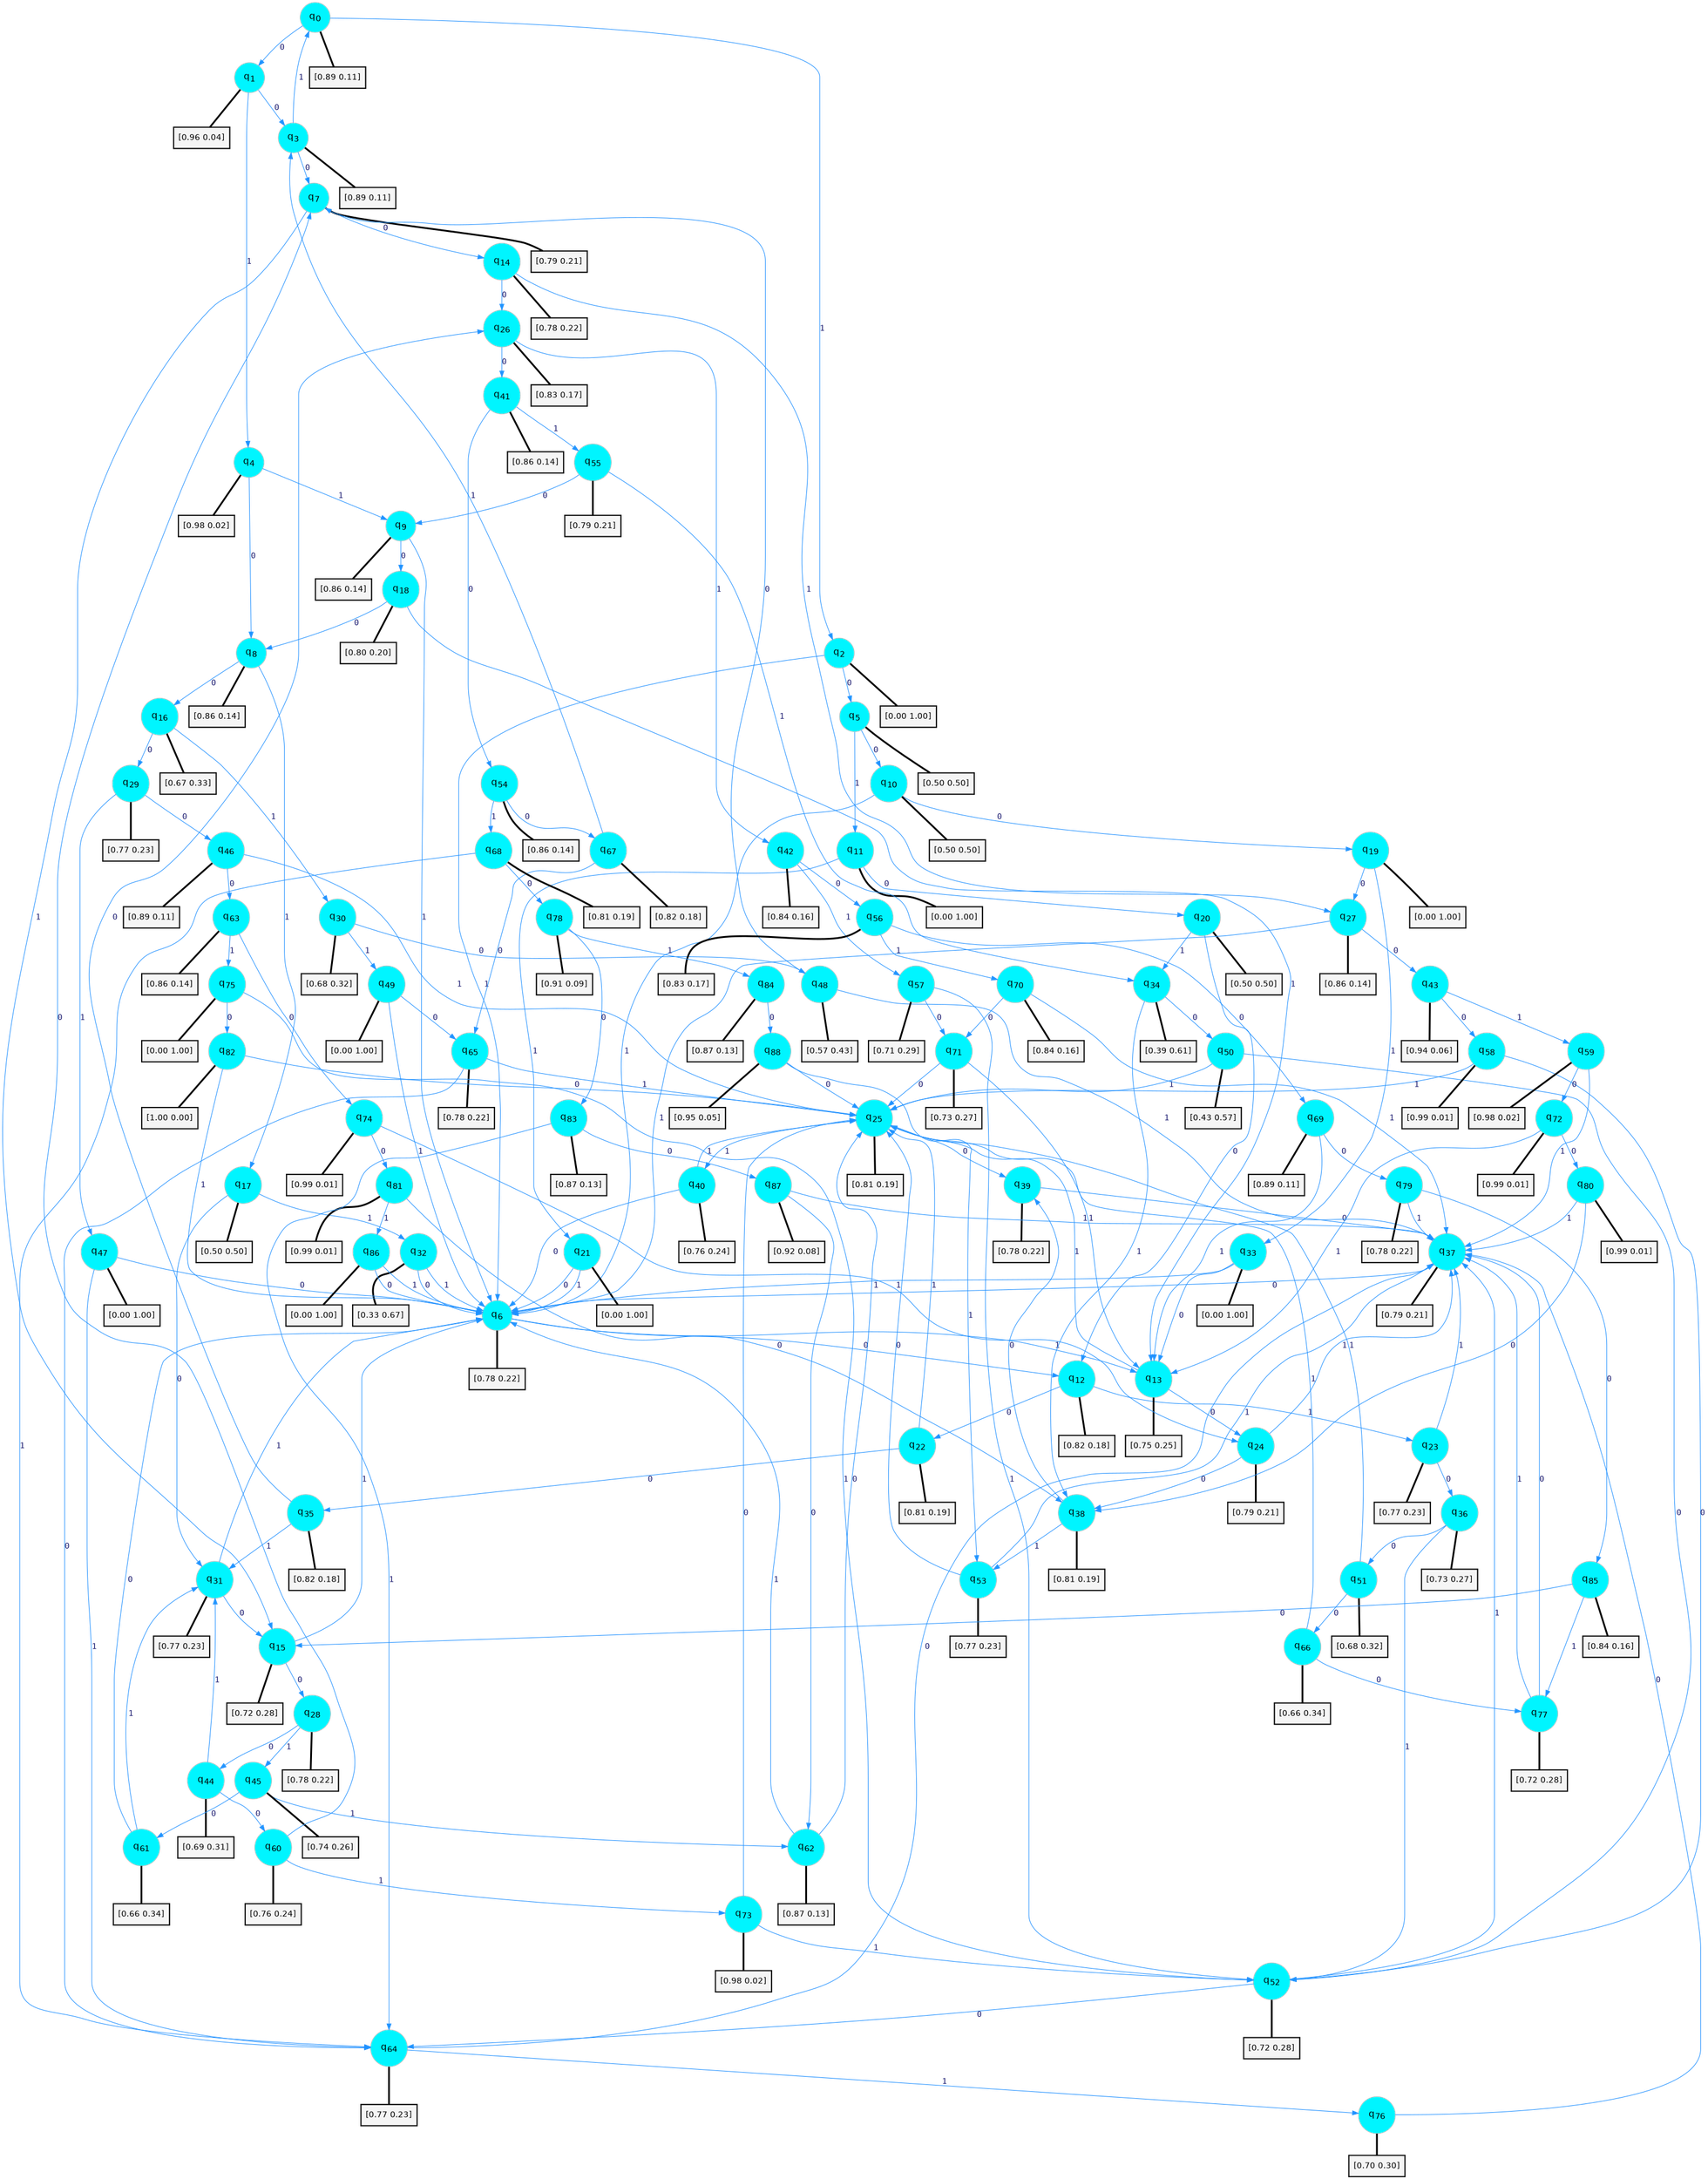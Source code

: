 digraph G {
graph [
bgcolor=transparent, dpi=300, rankdir=TD, size="40,25"];
node [
color=gray, fillcolor=turquoise1, fontcolor=black, fontname=Helvetica, fontsize=16, fontweight=bold, shape=circle, style=filled];
edge [
arrowsize=1, color=dodgerblue1, fontcolor=midnightblue, fontname=courier, fontweight=bold, penwidth=1, style=solid, weight=20];
0[label=<q<SUB>0</SUB>>];
1[label=<q<SUB>1</SUB>>];
2[label=<q<SUB>2</SUB>>];
3[label=<q<SUB>3</SUB>>];
4[label=<q<SUB>4</SUB>>];
5[label=<q<SUB>5</SUB>>];
6[label=<q<SUB>6</SUB>>];
7[label=<q<SUB>7</SUB>>];
8[label=<q<SUB>8</SUB>>];
9[label=<q<SUB>9</SUB>>];
10[label=<q<SUB>10</SUB>>];
11[label=<q<SUB>11</SUB>>];
12[label=<q<SUB>12</SUB>>];
13[label=<q<SUB>13</SUB>>];
14[label=<q<SUB>14</SUB>>];
15[label=<q<SUB>15</SUB>>];
16[label=<q<SUB>16</SUB>>];
17[label=<q<SUB>17</SUB>>];
18[label=<q<SUB>18</SUB>>];
19[label=<q<SUB>19</SUB>>];
20[label=<q<SUB>20</SUB>>];
21[label=<q<SUB>21</SUB>>];
22[label=<q<SUB>22</SUB>>];
23[label=<q<SUB>23</SUB>>];
24[label=<q<SUB>24</SUB>>];
25[label=<q<SUB>25</SUB>>];
26[label=<q<SUB>26</SUB>>];
27[label=<q<SUB>27</SUB>>];
28[label=<q<SUB>28</SUB>>];
29[label=<q<SUB>29</SUB>>];
30[label=<q<SUB>30</SUB>>];
31[label=<q<SUB>31</SUB>>];
32[label=<q<SUB>32</SUB>>];
33[label=<q<SUB>33</SUB>>];
34[label=<q<SUB>34</SUB>>];
35[label=<q<SUB>35</SUB>>];
36[label=<q<SUB>36</SUB>>];
37[label=<q<SUB>37</SUB>>];
38[label=<q<SUB>38</SUB>>];
39[label=<q<SUB>39</SUB>>];
40[label=<q<SUB>40</SUB>>];
41[label=<q<SUB>41</SUB>>];
42[label=<q<SUB>42</SUB>>];
43[label=<q<SUB>43</SUB>>];
44[label=<q<SUB>44</SUB>>];
45[label=<q<SUB>45</SUB>>];
46[label=<q<SUB>46</SUB>>];
47[label=<q<SUB>47</SUB>>];
48[label=<q<SUB>48</SUB>>];
49[label=<q<SUB>49</SUB>>];
50[label=<q<SUB>50</SUB>>];
51[label=<q<SUB>51</SUB>>];
52[label=<q<SUB>52</SUB>>];
53[label=<q<SUB>53</SUB>>];
54[label=<q<SUB>54</SUB>>];
55[label=<q<SUB>55</SUB>>];
56[label=<q<SUB>56</SUB>>];
57[label=<q<SUB>57</SUB>>];
58[label=<q<SUB>58</SUB>>];
59[label=<q<SUB>59</SUB>>];
60[label=<q<SUB>60</SUB>>];
61[label=<q<SUB>61</SUB>>];
62[label=<q<SUB>62</SUB>>];
63[label=<q<SUB>63</SUB>>];
64[label=<q<SUB>64</SUB>>];
65[label=<q<SUB>65</SUB>>];
66[label=<q<SUB>66</SUB>>];
67[label=<q<SUB>67</SUB>>];
68[label=<q<SUB>68</SUB>>];
69[label=<q<SUB>69</SUB>>];
70[label=<q<SUB>70</SUB>>];
71[label=<q<SUB>71</SUB>>];
72[label=<q<SUB>72</SUB>>];
73[label=<q<SUB>73</SUB>>];
74[label=<q<SUB>74</SUB>>];
75[label=<q<SUB>75</SUB>>];
76[label=<q<SUB>76</SUB>>];
77[label=<q<SUB>77</SUB>>];
78[label=<q<SUB>78</SUB>>];
79[label=<q<SUB>79</SUB>>];
80[label=<q<SUB>80</SUB>>];
81[label=<q<SUB>81</SUB>>];
82[label=<q<SUB>82</SUB>>];
83[label=<q<SUB>83</SUB>>];
84[label=<q<SUB>84</SUB>>];
85[label=<q<SUB>85</SUB>>];
86[label=<q<SUB>86</SUB>>];
87[label=<q<SUB>87</SUB>>];
88[label=<q<SUB>88</SUB>>];
89[label="[0.89 0.11]", shape=box,fontcolor=black, fontname=Helvetica, fontsize=14, penwidth=2, fillcolor=whitesmoke,color=black];
90[label="[0.96 0.04]", shape=box,fontcolor=black, fontname=Helvetica, fontsize=14, penwidth=2, fillcolor=whitesmoke,color=black];
91[label="[0.00 1.00]", shape=box,fontcolor=black, fontname=Helvetica, fontsize=14, penwidth=2, fillcolor=whitesmoke,color=black];
92[label="[0.89 0.11]", shape=box,fontcolor=black, fontname=Helvetica, fontsize=14, penwidth=2, fillcolor=whitesmoke,color=black];
93[label="[0.98 0.02]", shape=box,fontcolor=black, fontname=Helvetica, fontsize=14, penwidth=2, fillcolor=whitesmoke,color=black];
94[label="[0.50 0.50]", shape=box,fontcolor=black, fontname=Helvetica, fontsize=14, penwidth=2, fillcolor=whitesmoke,color=black];
95[label="[0.78 0.22]", shape=box,fontcolor=black, fontname=Helvetica, fontsize=14, penwidth=2, fillcolor=whitesmoke,color=black];
96[label="[0.79 0.21]", shape=box,fontcolor=black, fontname=Helvetica, fontsize=14, penwidth=2, fillcolor=whitesmoke,color=black];
97[label="[0.86 0.14]", shape=box,fontcolor=black, fontname=Helvetica, fontsize=14, penwidth=2, fillcolor=whitesmoke,color=black];
98[label="[0.86 0.14]", shape=box,fontcolor=black, fontname=Helvetica, fontsize=14, penwidth=2, fillcolor=whitesmoke,color=black];
99[label="[0.50 0.50]", shape=box,fontcolor=black, fontname=Helvetica, fontsize=14, penwidth=2, fillcolor=whitesmoke,color=black];
100[label="[0.00 1.00]", shape=box,fontcolor=black, fontname=Helvetica, fontsize=14, penwidth=2, fillcolor=whitesmoke,color=black];
101[label="[0.82 0.18]", shape=box,fontcolor=black, fontname=Helvetica, fontsize=14, penwidth=2, fillcolor=whitesmoke,color=black];
102[label="[0.75 0.25]", shape=box,fontcolor=black, fontname=Helvetica, fontsize=14, penwidth=2, fillcolor=whitesmoke,color=black];
103[label="[0.78 0.22]", shape=box,fontcolor=black, fontname=Helvetica, fontsize=14, penwidth=2, fillcolor=whitesmoke,color=black];
104[label="[0.72 0.28]", shape=box,fontcolor=black, fontname=Helvetica, fontsize=14, penwidth=2, fillcolor=whitesmoke,color=black];
105[label="[0.67 0.33]", shape=box,fontcolor=black, fontname=Helvetica, fontsize=14, penwidth=2, fillcolor=whitesmoke,color=black];
106[label="[0.50 0.50]", shape=box,fontcolor=black, fontname=Helvetica, fontsize=14, penwidth=2, fillcolor=whitesmoke,color=black];
107[label="[0.80 0.20]", shape=box,fontcolor=black, fontname=Helvetica, fontsize=14, penwidth=2, fillcolor=whitesmoke,color=black];
108[label="[0.00 1.00]", shape=box,fontcolor=black, fontname=Helvetica, fontsize=14, penwidth=2, fillcolor=whitesmoke,color=black];
109[label="[0.50 0.50]", shape=box,fontcolor=black, fontname=Helvetica, fontsize=14, penwidth=2, fillcolor=whitesmoke,color=black];
110[label="[0.00 1.00]", shape=box,fontcolor=black, fontname=Helvetica, fontsize=14, penwidth=2, fillcolor=whitesmoke,color=black];
111[label="[0.81 0.19]", shape=box,fontcolor=black, fontname=Helvetica, fontsize=14, penwidth=2, fillcolor=whitesmoke,color=black];
112[label="[0.77 0.23]", shape=box,fontcolor=black, fontname=Helvetica, fontsize=14, penwidth=2, fillcolor=whitesmoke,color=black];
113[label="[0.79 0.21]", shape=box,fontcolor=black, fontname=Helvetica, fontsize=14, penwidth=2, fillcolor=whitesmoke,color=black];
114[label="[0.81 0.19]", shape=box,fontcolor=black, fontname=Helvetica, fontsize=14, penwidth=2, fillcolor=whitesmoke,color=black];
115[label="[0.83 0.17]", shape=box,fontcolor=black, fontname=Helvetica, fontsize=14, penwidth=2, fillcolor=whitesmoke,color=black];
116[label="[0.86 0.14]", shape=box,fontcolor=black, fontname=Helvetica, fontsize=14, penwidth=2, fillcolor=whitesmoke,color=black];
117[label="[0.78 0.22]", shape=box,fontcolor=black, fontname=Helvetica, fontsize=14, penwidth=2, fillcolor=whitesmoke,color=black];
118[label="[0.77 0.23]", shape=box,fontcolor=black, fontname=Helvetica, fontsize=14, penwidth=2, fillcolor=whitesmoke,color=black];
119[label="[0.68 0.32]", shape=box,fontcolor=black, fontname=Helvetica, fontsize=14, penwidth=2, fillcolor=whitesmoke,color=black];
120[label="[0.77 0.23]", shape=box,fontcolor=black, fontname=Helvetica, fontsize=14, penwidth=2, fillcolor=whitesmoke,color=black];
121[label="[0.33 0.67]", shape=box,fontcolor=black, fontname=Helvetica, fontsize=14, penwidth=2, fillcolor=whitesmoke,color=black];
122[label="[0.00 1.00]", shape=box,fontcolor=black, fontname=Helvetica, fontsize=14, penwidth=2, fillcolor=whitesmoke,color=black];
123[label="[0.39 0.61]", shape=box,fontcolor=black, fontname=Helvetica, fontsize=14, penwidth=2, fillcolor=whitesmoke,color=black];
124[label="[0.82 0.18]", shape=box,fontcolor=black, fontname=Helvetica, fontsize=14, penwidth=2, fillcolor=whitesmoke,color=black];
125[label="[0.73 0.27]", shape=box,fontcolor=black, fontname=Helvetica, fontsize=14, penwidth=2, fillcolor=whitesmoke,color=black];
126[label="[0.79 0.21]", shape=box,fontcolor=black, fontname=Helvetica, fontsize=14, penwidth=2, fillcolor=whitesmoke,color=black];
127[label="[0.81 0.19]", shape=box,fontcolor=black, fontname=Helvetica, fontsize=14, penwidth=2, fillcolor=whitesmoke,color=black];
128[label="[0.78 0.22]", shape=box,fontcolor=black, fontname=Helvetica, fontsize=14, penwidth=2, fillcolor=whitesmoke,color=black];
129[label="[0.76 0.24]", shape=box,fontcolor=black, fontname=Helvetica, fontsize=14, penwidth=2, fillcolor=whitesmoke,color=black];
130[label="[0.86 0.14]", shape=box,fontcolor=black, fontname=Helvetica, fontsize=14, penwidth=2, fillcolor=whitesmoke,color=black];
131[label="[0.84 0.16]", shape=box,fontcolor=black, fontname=Helvetica, fontsize=14, penwidth=2, fillcolor=whitesmoke,color=black];
132[label="[0.94 0.06]", shape=box,fontcolor=black, fontname=Helvetica, fontsize=14, penwidth=2, fillcolor=whitesmoke,color=black];
133[label="[0.69 0.31]", shape=box,fontcolor=black, fontname=Helvetica, fontsize=14, penwidth=2, fillcolor=whitesmoke,color=black];
134[label="[0.74 0.26]", shape=box,fontcolor=black, fontname=Helvetica, fontsize=14, penwidth=2, fillcolor=whitesmoke,color=black];
135[label="[0.89 0.11]", shape=box,fontcolor=black, fontname=Helvetica, fontsize=14, penwidth=2, fillcolor=whitesmoke,color=black];
136[label="[0.00 1.00]", shape=box,fontcolor=black, fontname=Helvetica, fontsize=14, penwidth=2, fillcolor=whitesmoke,color=black];
137[label="[0.57 0.43]", shape=box,fontcolor=black, fontname=Helvetica, fontsize=14, penwidth=2, fillcolor=whitesmoke,color=black];
138[label="[0.00 1.00]", shape=box,fontcolor=black, fontname=Helvetica, fontsize=14, penwidth=2, fillcolor=whitesmoke,color=black];
139[label="[0.43 0.57]", shape=box,fontcolor=black, fontname=Helvetica, fontsize=14, penwidth=2, fillcolor=whitesmoke,color=black];
140[label="[0.68 0.32]", shape=box,fontcolor=black, fontname=Helvetica, fontsize=14, penwidth=2, fillcolor=whitesmoke,color=black];
141[label="[0.72 0.28]", shape=box,fontcolor=black, fontname=Helvetica, fontsize=14, penwidth=2, fillcolor=whitesmoke,color=black];
142[label="[0.77 0.23]", shape=box,fontcolor=black, fontname=Helvetica, fontsize=14, penwidth=2, fillcolor=whitesmoke,color=black];
143[label="[0.86 0.14]", shape=box,fontcolor=black, fontname=Helvetica, fontsize=14, penwidth=2, fillcolor=whitesmoke,color=black];
144[label="[0.79 0.21]", shape=box,fontcolor=black, fontname=Helvetica, fontsize=14, penwidth=2, fillcolor=whitesmoke,color=black];
145[label="[0.83 0.17]", shape=box,fontcolor=black, fontname=Helvetica, fontsize=14, penwidth=2, fillcolor=whitesmoke,color=black];
146[label="[0.71 0.29]", shape=box,fontcolor=black, fontname=Helvetica, fontsize=14, penwidth=2, fillcolor=whitesmoke,color=black];
147[label="[0.99 0.01]", shape=box,fontcolor=black, fontname=Helvetica, fontsize=14, penwidth=2, fillcolor=whitesmoke,color=black];
148[label="[0.98 0.02]", shape=box,fontcolor=black, fontname=Helvetica, fontsize=14, penwidth=2, fillcolor=whitesmoke,color=black];
149[label="[0.76 0.24]", shape=box,fontcolor=black, fontname=Helvetica, fontsize=14, penwidth=2, fillcolor=whitesmoke,color=black];
150[label="[0.66 0.34]", shape=box,fontcolor=black, fontname=Helvetica, fontsize=14, penwidth=2, fillcolor=whitesmoke,color=black];
151[label="[0.87 0.13]", shape=box,fontcolor=black, fontname=Helvetica, fontsize=14, penwidth=2, fillcolor=whitesmoke,color=black];
152[label="[0.86 0.14]", shape=box,fontcolor=black, fontname=Helvetica, fontsize=14, penwidth=2, fillcolor=whitesmoke,color=black];
153[label="[0.77 0.23]", shape=box,fontcolor=black, fontname=Helvetica, fontsize=14, penwidth=2, fillcolor=whitesmoke,color=black];
154[label="[0.78 0.22]", shape=box,fontcolor=black, fontname=Helvetica, fontsize=14, penwidth=2, fillcolor=whitesmoke,color=black];
155[label="[0.66 0.34]", shape=box,fontcolor=black, fontname=Helvetica, fontsize=14, penwidth=2, fillcolor=whitesmoke,color=black];
156[label="[0.82 0.18]", shape=box,fontcolor=black, fontname=Helvetica, fontsize=14, penwidth=2, fillcolor=whitesmoke,color=black];
157[label="[0.81 0.19]", shape=box,fontcolor=black, fontname=Helvetica, fontsize=14, penwidth=2, fillcolor=whitesmoke,color=black];
158[label="[0.89 0.11]", shape=box,fontcolor=black, fontname=Helvetica, fontsize=14, penwidth=2, fillcolor=whitesmoke,color=black];
159[label="[0.84 0.16]", shape=box,fontcolor=black, fontname=Helvetica, fontsize=14, penwidth=2, fillcolor=whitesmoke,color=black];
160[label="[0.73 0.27]", shape=box,fontcolor=black, fontname=Helvetica, fontsize=14, penwidth=2, fillcolor=whitesmoke,color=black];
161[label="[0.99 0.01]", shape=box,fontcolor=black, fontname=Helvetica, fontsize=14, penwidth=2, fillcolor=whitesmoke,color=black];
162[label="[0.98 0.02]", shape=box,fontcolor=black, fontname=Helvetica, fontsize=14, penwidth=2, fillcolor=whitesmoke,color=black];
163[label="[0.99 0.01]", shape=box,fontcolor=black, fontname=Helvetica, fontsize=14, penwidth=2, fillcolor=whitesmoke,color=black];
164[label="[0.00 1.00]", shape=box,fontcolor=black, fontname=Helvetica, fontsize=14, penwidth=2, fillcolor=whitesmoke,color=black];
165[label="[0.70 0.30]", shape=box,fontcolor=black, fontname=Helvetica, fontsize=14, penwidth=2, fillcolor=whitesmoke,color=black];
166[label="[0.72 0.28]", shape=box,fontcolor=black, fontname=Helvetica, fontsize=14, penwidth=2, fillcolor=whitesmoke,color=black];
167[label="[0.91 0.09]", shape=box,fontcolor=black, fontname=Helvetica, fontsize=14, penwidth=2, fillcolor=whitesmoke,color=black];
168[label="[0.78 0.22]", shape=box,fontcolor=black, fontname=Helvetica, fontsize=14, penwidth=2, fillcolor=whitesmoke,color=black];
169[label="[0.99 0.01]", shape=box,fontcolor=black, fontname=Helvetica, fontsize=14, penwidth=2, fillcolor=whitesmoke,color=black];
170[label="[0.99 0.01]", shape=box,fontcolor=black, fontname=Helvetica, fontsize=14, penwidth=2, fillcolor=whitesmoke,color=black];
171[label="[1.00 0.00]", shape=box,fontcolor=black, fontname=Helvetica, fontsize=14, penwidth=2, fillcolor=whitesmoke,color=black];
172[label="[0.87 0.13]", shape=box,fontcolor=black, fontname=Helvetica, fontsize=14, penwidth=2, fillcolor=whitesmoke,color=black];
173[label="[0.87 0.13]", shape=box,fontcolor=black, fontname=Helvetica, fontsize=14, penwidth=2, fillcolor=whitesmoke,color=black];
174[label="[0.84 0.16]", shape=box,fontcolor=black, fontname=Helvetica, fontsize=14, penwidth=2, fillcolor=whitesmoke,color=black];
175[label="[0.00 1.00]", shape=box,fontcolor=black, fontname=Helvetica, fontsize=14, penwidth=2, fillcolor=whitesmoke,color=black];
176[label="[0.92 0.08]", shape=box,fontcolor=black, fontname=Helvetica, fontsize=14, penwidth=2, fillcolor=whitesmoke,color=black];
177[label="[0.95 0.05]", shape=box,fontcolor=black, fontname=Helvetica, fontsize=14, penwidth=2, fillcolor=whitesmoke,color=black];
0->1 [label=0];
0->2 [label=1];
0->89 [arrowhead=none, penwidth=3,color=black];
1->3 [label=0];
1->4 [label=1];
1->90 [arrowhead=none, penwidth=3,color=black];
2->5 [label=0];
2->6 [label=1];
2->91 [arrowhead=none, penwidth=3,color=black];
3->7 [label=0];
3->0 [label=1];
3->92 [arrowhead=none, penwidth=3,color=black];
4->8 [label=0];
4->9 [label=1];
4->93 [arrowhead=none, penwidth=3,color=black];
5->10 [label=0];
5->11 [label=1];
5->94 [arrowhead=none, penwidth=3,color=black];
6->12 [label=0];
6->13 [label=1];
6->95 [arrowhead=none, penwidth=3,color=black];
7->14 [label=0];
7->15 [label=1];
7->96 [arrowhead=none, penwidth=3,color=black];
8->16 [label=0];
8->17 [label=1];
8->97 [arrowhead=none, penwidth=3,color=black];
9->18 [label=0];
9->6 [label=1];
9->98 [arrowhead=none, penwidth=3,color=black];
10->19 [label=0];
10->6 [label=1];
10->99 [arrowhead=none, penwidth=3,color=black];
11->20 [label=0];
11->21 [label=1];
11->100 [arrowhead=none, penwidth=3,color=black];
12->22 [label=0];
12->23 [label=1];
12->101 [arrowhead=none, penwidth=3,color=black];
13->24 [label=0];
13->25 [label=1];
13->102 [arrowhead=none, penwidth=3,color=black];
14->26 [label=0];
14->27 [label=1];
14->103 [arrowhead=none, penwidth=3,color=black];
15->28 [label=0];
15->6 [label=1];
15->104 [arrowhead=none, penwidth=3,color=black];
16->29 [label=0];
16->30 [label=1];
16->105 [arrowhead=none, penwidth=3,color=black];
17->31 [label=0];
17->32 [label=1];
17->106 [arrowhead=none, penwidth=3,color=black];
18->8 [label=0];
18->13 [label=1];
18->107 [arrowhead=none, penwidth=3,color=black];
19->27 [label=0];
19->33 [label=1];
19->108 [arrowhead=none, penwidth=3,color=black];
20->12 [label=0];
20->34 [label=1];
20->109 [arrowhead=none, penwidth=3,color=black];
21->6 [label=0];
21->6 [label=1];
21->110 [arrowhead=none, penwidth=3,color=black];
22->35 [label=0];
22->25 [label=1];
22->111 [arrowhead=none, penwidth=3,color=black];
23->36 [label=0];
23->37 [label=1];
23->112 [arrowhead=none, penwidth=3,color=black];
24->38 [label=0];
24->37 [label=1];
24->113 [arrowhead=none, penwidth=3,color=black];
25->39 [label=0];
25->40 [label=1];
25->114 [arrowhead=none, penwidth=3,color=black];
26->41 [label=0];
26->42 [label=1];
26->115 [arrowhead=none, penwidth=3,color=black];
27->43 [label=0];
27->6 [label=1];
27->116 [arrowhead=none, penwidth=3,color=black];
28->44 [label=0];
28->45 [label=1];
28->117 [arrowhead=none, penwidth=3,color=black];
29->46 [label=0];
29->47 [label=1];
29->118 [arrowhead=none, penwidth=3,color=black];
30->48 [label=0];
30->49 [label=1];
30->119 [arrowhead=none, penwidth=3,color=black];
31->15 [label=0];
31->6 [label=1];
31->120 [arrowhead=none, penwidth=3,color=black];
32->6 [label=0];
32->6 [label=1];
32->121 [arrowhead=none, penwidth=3,color=black];
33->13 [label=0];
33->6 [label=1];
33->122 [arrowhead=none, penwidth=3,color=black];
34->50 [label=0];
34->38 [label=1];
34->123 [arrowhead=none, penwidth=3,color=black];
35->26 [label=0];
35->31 [label=1];
35->124 [arrowhead=none, penwidth=3,color=black];
36->51 [label=0];
36->52 [label=1];
36->125 [arrowhead=none, penwidth=3,color=black];
37->6 [label=0];
37->126 [arrowhead=none, penwidth=3,color=black];
38->39 [label=0];
38->53 [label=1];
38->127 [arrowhead=none, penwidth=3,color=black];
39->37 [label=0];
39->128 [arrowhead=none, penwidth=3,color=black];
40->6 [label=0];
40->25 [label=1];
40->129 [arrowhead=none, penwidth=3,color=black];
41->54 [label=0];
41->55 [label=1];
41->130 [arrowhead=none, penwidth=3,color=black];
42->56 [label=0];
42->57 [label=1];
42->131 [arrowhead=none, penwidth=3,color=black];
43->58 [label=0];
43->59 [label=1];
43->132 [arrowhead=none, penwidth=3,color=black];
44->60 [label=0];
44->31 [label=1];
44->133 [arrowhead=none, penwidth=3,color=black];
45->61 [label=0];
45->62 [label=1];
45->134 [arrowhead=none, penwidth=3,color=black];
46->63 [label=0];
46->25 [label=1];
46->135 [arrowhead=none, penwidth=3,color=black];
47->6 [label=0];
47->64 [label=1];
47->136 [arrowhead=none, penwidth=3,color=black];
48->7 [label=0];
48->37 [label=1];
48->137 [arrowhead=none, penwidth=3,color=black];
49->65 [label=0];
49->6 [label=1];
49->138 [arrowhead=none, penwidth=3,color=black];
50->52 [label=0];
50->25 [label=1];
50->139 [arrowhead=none, penwidth=3,color=black];
51->66 [label=0];
51->25 [label=1];
51->140 [arrowhead=none, penwidth=3,color=black];
52->64 [label=0];
52->37 [label=1];
52->141 [arrowhead=none, penwidth=3,color=black];
53->25 [label=0];
53->37 [label=1];
53->142 [arrowhead=none, penwidth=3,color=black];
54->67 [label=0];
54->68 [label=1];
54->143 [arrowhead=none, penwidth=3,color=black];
55->9 [label=0];
55->34 [label=1];
55->144 [arrowhead=none, penwidth=3,color=black];
56->69 [label=0];
56->70 [label=1];
56->145 [arrowhead=none, penwidth=3,color=black];
57->71 [label=0];
57->52 [label=1];
57->146 [arrowhead=none, penwidth=3,color=black];
58->52 [label=0];
58->25 [label=1];
58->147 [arrowhead=none, penwidth=3,color=black];
59->72 [label=0];
59->37 [label=1];
59->148 [arrowhead=none, penwidth=3,color=black];
60->7 [label=0];
60->73 [label=1];
60->149 [arrowhead=none, penwidth=3,color=black];
61->6 [label=0];
61->31 [label=1];
61->150 [arrowhead=none, penwidth=3,color=black];
62->25 [label=0];
62->6 [label=1];
62->151 [arrowhead=none, penwidth=3,color=black];
63->74 [label=0];
63->75 [label=1];
63->152 [arrowhead=none, penwidth=3,color=black];
64->37 [label=0];
64->76 [label=1];
64->153 [arrowhead=none, penwidth=3,color=black];
65->64 [label=0];
65->25 [label=1];
65->154 [arrowhead=none, penwidth=3,color=black];
66->77 [label=0];
66->25 [label=1];
66->155 [arrowhead=none, penwidth=3,color=black];
67->65 [label=0];
67->3 [label=1];
67->156 [arrowhead=none, penwidth=3,color=black];
68->78 [label=0];
68->64 [label=1];
68->157 [arrowhead=none, penwidth=3,color=black];
69->79 [label=0];
69->13 [label=1];
69->158 [arrowhead=none, penwidth=3,color=black];
70->71 [label=0];
70->37 [label=1];
70->159 [arrowhead=none, penwidth=3,color=black];
71->25 [label=0];
71->13 [label=1];
71->160 [arrowhead=none, penwidth=3,color=black];
72->80 [label=0];
72->13 [label=1];
72->161 [arrowhead=none, penwidth=3,color=black];
73->25 [label=0];
73->52 [label=1];
73->162 [arrowhead=none, penwidth=3,color=black];
74->81 [label=0];
74->24 [label=1];
74->163 [arrowhead=none, penwidth=3,color=black];
75->82 [label=0];
75->52 [label=1];
75->164 [arrowhead=none, penwidth=3,color=black];
76->37 [label=0];
76->165 [arrowhead=none, penwidth=3,color=black];
77->37 [label=0];
77->37 [label=1];
77->166 [arrowhead=none, penwidth=3,color=black];
78->83 [label=0];
78->84 [label=1];
78->167 [arrowhead=none, penwidth=3,color=black];
79->85 [label=0];
79->37 [label=1];
79->168 [arrowhead=none, penwidth=3,color=black];
80->38 [label=0];
80->37 [label=1];
80->169 [arrowhead=none, penwidth=3,color=black];
81->38 [label=0];
81->86 [label=1];
81->170 [arrowhead=none, penwidth=3,color=black];
82->25 [label=0];
82->6 [label=1];
82->171 [arrowhead=none, penwidth=3,color=black];
83->87 [label=0];
83->64 [label=1];
83->172 [arrowhead=none, penwidth=3,color=black];
84->88 [label=0];
84->173 [arrowhead=none, penwidth=3,color=black];
85->15 [label=0];
85->77 [label=1];
85->174 [arrowhead=none, penwidth=3,color=black];
86->6 [label=0];
86->6 [label=1];
86->175 [arrowhead=none, penwidth=3,color=black];
87->62 [label=0];
87->37 [label=1];
87->176 [arrowhead=none, penwidth=3,color=black];
88->25 [label=0];
88->53 [label=1];
88->177 [arrowhead=none, penwidth=3,color=black];
}
